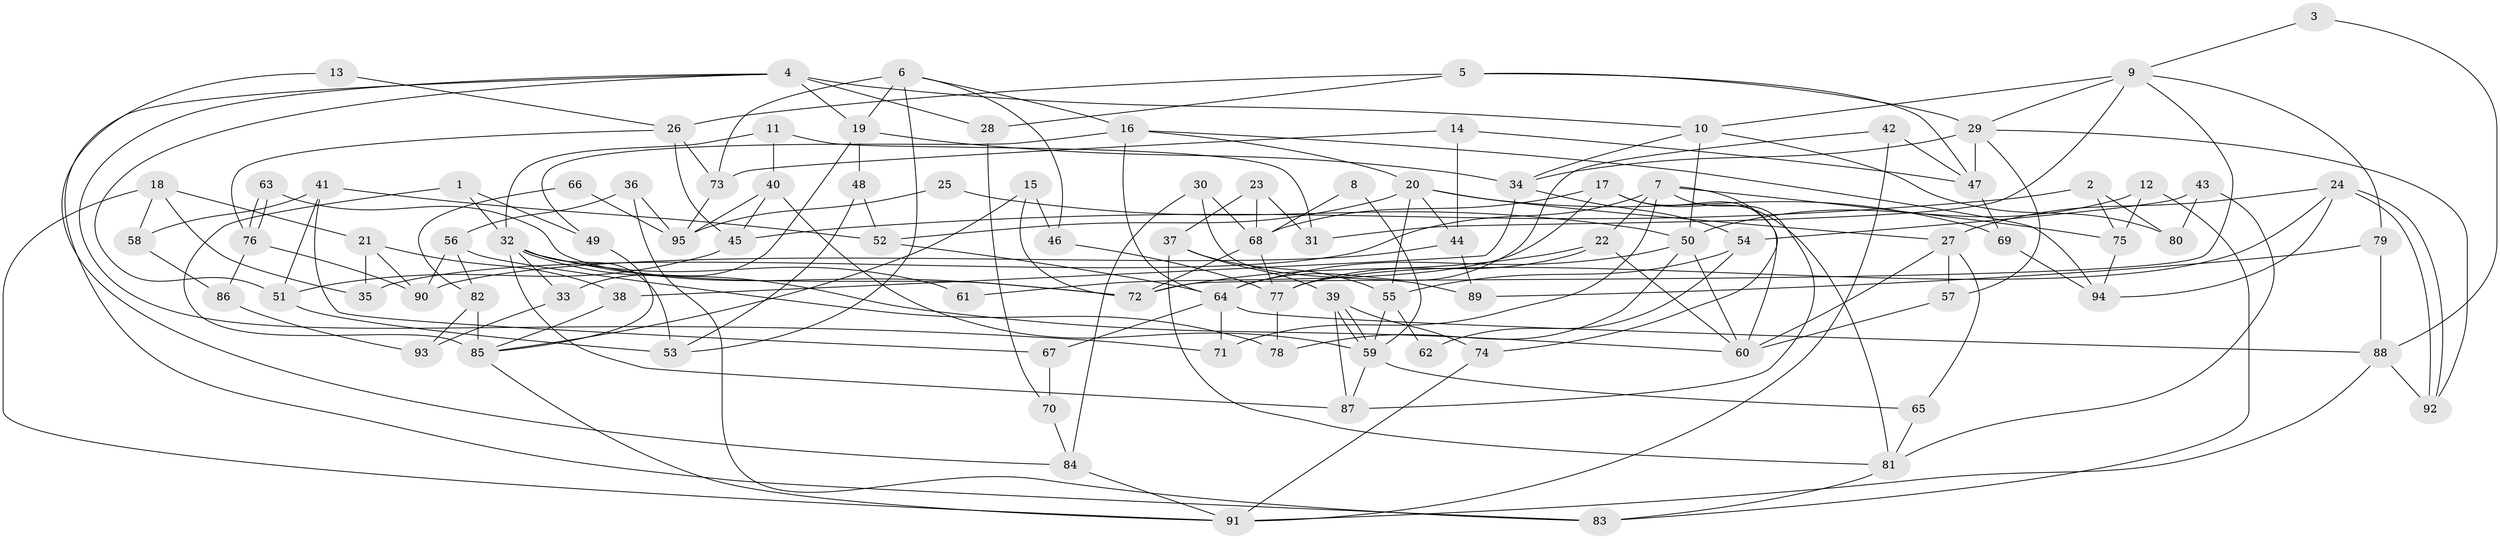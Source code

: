 // Generated by graph-tools (version 1.1) at 2025/02/03/09/25 03:02:04]
// undirected, 95 vertices, 190 edges
graph export_dot {
graph [start="1"]
  node [color=gray90,style=filled];
  1;
  2;
  3;
  4;
  5;
  6;
  7;
  8;
  9;
  10;
  11;
  12;
  13;
  14;
  15;
  16;
  17;
  18;
  19;
  20;
  21;
  22;
  23;
  24;
  25;
  26;
  27;
  28;
  29;
  30;
  31;
  32;
  33;
  34;
  35;
  36;
  37;
  38;
  39;
  40;
  41;
  42;
  43;
  44;
  45;
  46;
  47;
  48;
  49;
  50;
  51;
  52;
  53;
  54;
  55;
  56;
  57;
  58;
  59;
  60;
  61;
  62;
  63;
  64;
  65;
  66;
  67;
  68;
  69;
  70;
  71;
  72;
  73;
  74;
  75;
  76;
  77;
  78;
  79;
  80;
  81;
  82;
  83;
  84;
  85;
  86;
  87;
  88;
  89;
  90;
  91;
  92;
  93;
  94;
  95;
  1 -- 85;
  1 -- 32;
  1 -- 49;
  2 -- 80;
  2 -- 45;
  2 -- 75;
  3 -- 9;
  3 -- 88;
  4 -- 71;
  4 -- 10;
  4 -- 19;
  4 -- 28;
  4 -- 51;
  4 -- 83;
  5 -- 29;
  5 -- 47;
  5 -- 26;
  5 -- 28;
  6 -- 19;
  6 -- 16;
  6 -- 46;
  6 -- 53;
  6 -- 73;
  7 -- 87;
  7 -- 75;
  7 -- 22;
  7 -- 35;
  7 -- 71;
  7 -- 74;
  8 -- 68;
  8 -- 59;
  9 -- 72;
  9 -- 10;
  9 -- 29;
  9 -- 31;
  9 -- 79;
  10 -- 50;
  10 -- 34;
  10 -- 80;
  11 -- 31;
  11 -- 32;
  11 -- 40;
  12 -- 75;
  12 -- 83;
  12 -- 50;
  13 -- 84;
  13 -- 26;
  14 -- 44;
  14 -- 73;
  14 -- 47;
  15 -- 46;
  15 -- 72;
  15 -- 85;
  16 -- 94;
  16 -- 64;
  16 -- 20;
  16 -- 49;
  17 -- 81;
  17 -- 68;
  17 -- 60;
  17 -- 61;
  18 -- 35;
  18 -- 91;
  18 -- 21;
  18 -- 58;
  19 -- 33;
  19 -- 34;
  19 -- 48;
  20 -- 52;
  20 -- 27;
  20 -- 44;
  20 -- 55;
  20 -- 69;
  21 -- 38;
  21 -- 35;
  21 -- 90;
  22 -- 60;
  22 -- 72;
  22 -- 77;
  23 -- 68;
  23 -- 37;
  23 -- 31;
  24 -- 92;
  24 -- 92;
  24 -- 27;
  24 -- 77;
  24 -- 94;
  25 -- 95;
  25 -- 50;
  26 -- 45;
  26 -- 73;
  26 -- 76;
  27 -- 57;
  27 -- 60;
  27 -- 65;
  28 -- 70;
  29 -- 47;
  29 -- 34;
  29 -- 57;
  29 -- 92;
  30 -- 89;
  30 -- 68;
  30 -- 84;
  32 -- 60;
  32 -- 87;
  32 -- 33;
  32 -- 53;
  32 -- 61;
  32 -- 72;
  33 -- 93;
  34 -- 38;
  34 -- 54;
  36 -- 95;
  36 -- 56;
  36 -- 83;
  37 -- 39;
  37 -- 81;
  37 -- 55;
  38 -- 85;
  39 -- 74;
  39 -- 59;
  39 -- 59;
  39 -- 87;
  40 -- 59;
  40 -- 45;
  40 -- 95;
  41 -- 52;
  41 -- 51;
  41 -- 58;
  41 -- 67;
  42 -- 91;
  42 -- 64;
  42 -- 47;
  43 -- 81;
  43 -- 54;
  43 -- 80;
  44 -- 90;
  44 -- 89;
  45 -- 51;
  46 -- 77;
  47 -- 69;
  48 -- 53;
  48 -- 52;
  49 -- 85;
  50 -- 60;
  50 -- 64;
  50 -- 78;
  51 -- 53;
  52 -- 64;
  54 -- 55;
  54 -- 62;
  55 -- 59;
  55 -- 62;
  56 -- 90;
  56 -- 78;
  56 -- 82;
  57 -- 60;
  58 -- 86;
  59 -- 65;
  59 -- 87;
  63 -- 76;
  63 -- 76;
  63 -- 72;
  64 -- 67;
  64 -- 71;
  64 -- 88;
  65 -- 81;
  66 -- 95;
  66 -- 82;
  67 -- 70;
  68 -- 72;
  68 -- 77;
  69 -- 94;
  70 -- 84;
  73 -- 95;
  74 -- 91;
  75 -- 94;
  76 -- 86;
  76 -- 90;
  77 -- 78;
  79 -- 88;
  79 -- 89;
  81 -- 83;
  82 -- 85;
  82 -- 93;
  84 -- 91;
  85 -- 91;
  86 -- 93;
  88 -- 92;
  88 -- 91;
}

